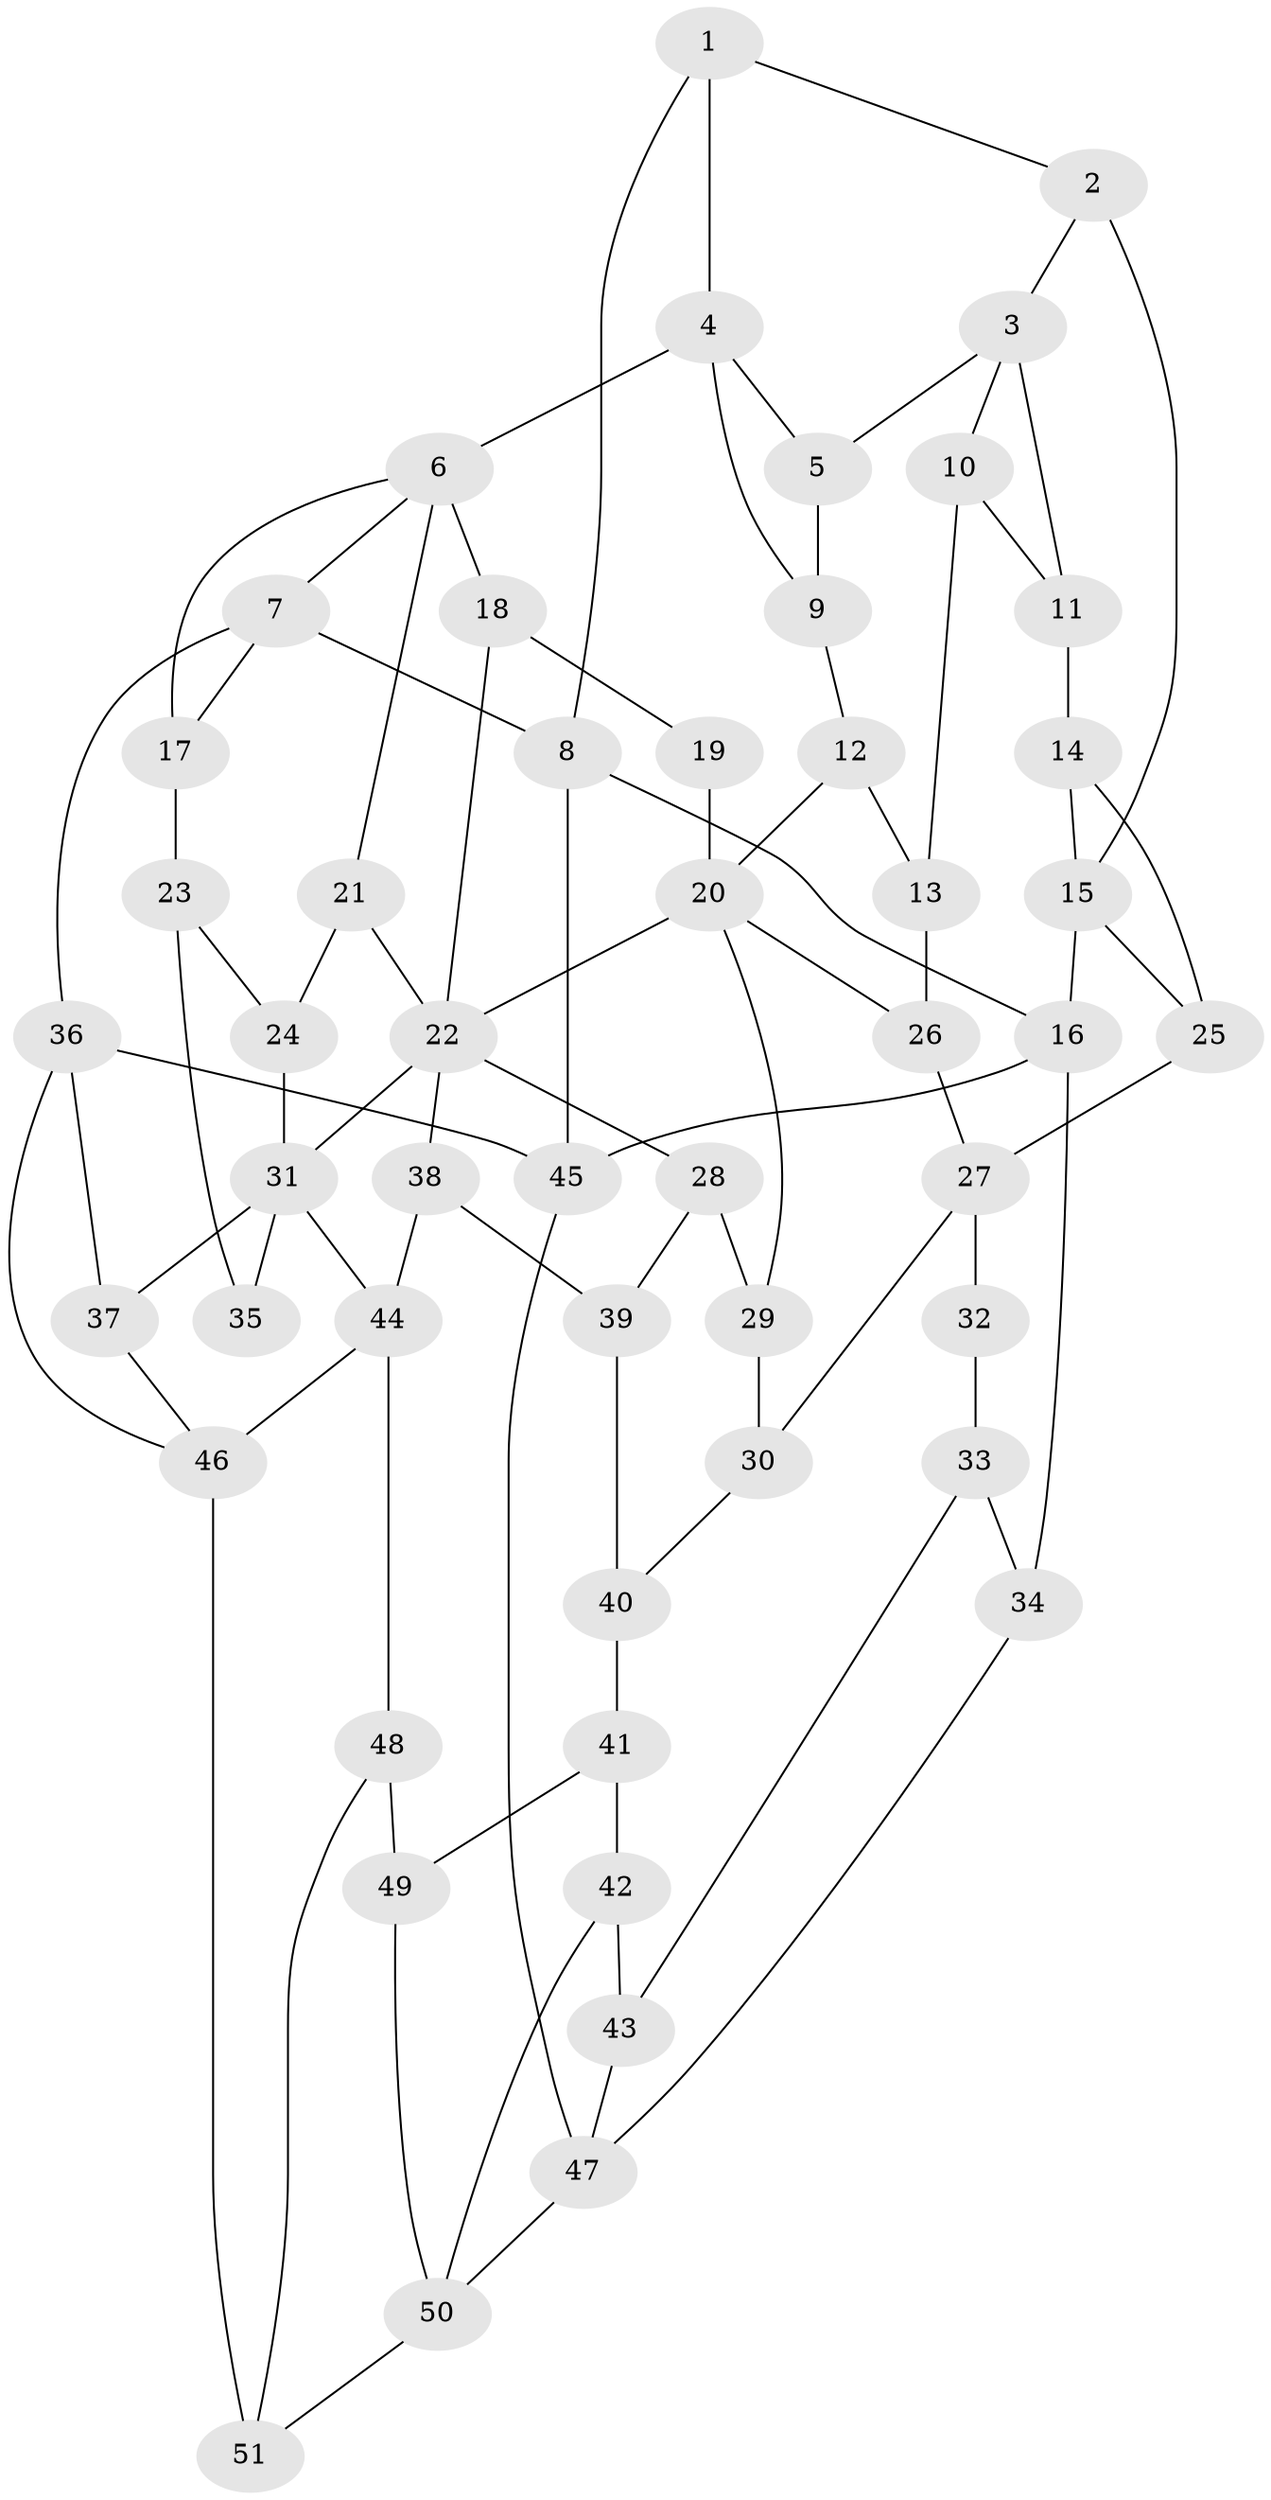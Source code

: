 // original degree distribution, {3: 0.029411764705882353, 6: 0.24509803921568626, 4: 0.24509803921568626, 5: 0.4803921568627451}
// Generated by graph-tools (version 1.1) at 2025/54/03/04/25 22:54:25]
// undirected, 51 vertices, 86 edges
graph export_dot {
  node [color=gray90,style=filled];
  1;
  2;
  3;
  4;
  5;
  6;
  7;
  8;
  9;
  10;
  11;
  12;
  13;
  14;
  15;
  16;
  17;
  18;
  19;
  20;
  21;
  22;
  23;
  24;
  25;
  26;
  27;
  28;
  29;
  30;
  31;
  32;
  33;
  34;
  35;
  36;
  37;
  38;
  39;
  40;
  41;
  42;
  43;
  44;
  45;
  46;
  47;
  48;
  49;
  50;
  51;
  1 -- 2 [weight=1.0];
  1 -- 4 [weight=1.0];
  1 -- 8 [weight=1.0];
  2 -- 3 [weight=1.0];
  2 -- 15 [weight=2.0];
  3 -- 5 [weight=1.0];
  3 -- 10 [weight=1.0];
  3 -- 11 [weight=1.0];
  4 -- 5 [weight=1.0];
  4 -- 6 [weight=2.0];
  4 -- 9 [weight=1.0];
  5 -- 9 [weight=1.0];
  6 -- 7 [weight=1.0];
  6 -- 17 [weight=1.0];
  6 -- 18 [weight=1.0];
  6 -- 21 [weight=1.0];
  7 -- 8 [weight=1.0];
  7 -- 17 [weight=1.0];
  7 -- 36 [weight=1.0];
  8 -- 16 [weight=1.0];
  8 -- 45 [weight=1.0];
  9 -- 12 [weight=1.0];
  10 -- 11 [weight=1.0];
  10 -- 13 [weight=1.0];
  11 -- 14 [weight=1.0];
  12 -- 13 [weight=1.0];
  12 -- 20 [weight=1.0];
  13 -- 26 [weight=1.0];
  14 -- 15 [weight=1.0];
  14 -- 25 [weight=1.0];
  15 -- 16 [weight=2.0];
  15 -- 25 [weight=1.0];
  16 -- 34 [weight=2.0];
  16 -- 45 [weight=1.0];
  17 -- 23 [weight=1.0];
  18 -- 19 [weight=1.0];
  18 -- 22 [weight=1.0];
  19 -- 20 [weight=2.0];
  20 -- 22 [weight=1.0];
  20 -- 26 [weight=1.0];
  20 -- 29 [weight=1.0];
  21 -- 22 [weight=1.0];
  21 -- 24 [weight=1.0];
  22 -- 28 [weight=1.0];
  22 -- 31 [weight=1.0];
  22 -- 38 [weight=1.0];
  23 -- 24 [weight=1.0];
  23 -- 35 [weight=2.0];
  24 -- 31 [weight=1.0];
  25 -- 27 [weight=2.0];
  26 -- 27 [weight=1.0];
  27 -- 30 [weight=1.0];
  27 -- 32 [weight=2.0];
  28 -- 29 [weight=1.0];
  28 -- 39 [weight=1.0];
  29 -- 30 [weight=1.0];
  30 -- 40 [weight=1.0];
  31 -- 35 [weight=1.0];
  31 -- 37 [weight=1.0];
  31 -- 44 [weight=1.0];
  32 -- 33 [weight=2.0];
  33 -- 34 [weight=1.0];
  33 -- 43 [weight=2.0];
  34 -- 47 [weight=1.0];
  36 -- 37 [weight=1.0];
  36 -- 45 [weight=1.0];
  36 -- 46 [weight=1.0];
  37 -- 46 [weight=1.0];
  38 -- 39 [weight=1.0];
  38 -- 44 [weight=1.0];
  39 -- 40 [weight=1.0];
  40 -- 41 [weight=4.0];
  41 -- 42 [weight=1.0];
  41 -- 49 [weight=1.0];
  42 -- 43 [weight=1.0];
  42 -- 50 [weight=1.0];
  43 -- 47 [weight=2.0];
  44 -- 46 [weight=2.0];
  44 -- 48 [weight=1.0];
  45 -- 47 [weight=1.0];
  46 -- 51 [weight=2.0];
  47 -- 50 [weight=2.0];
  48 -- 49 [weight=1.0];
  48 -- 51 [weight=1.0];
  49 -- 50 [weight=1.0];
  50 -- 51 [weight=1.0];
}

